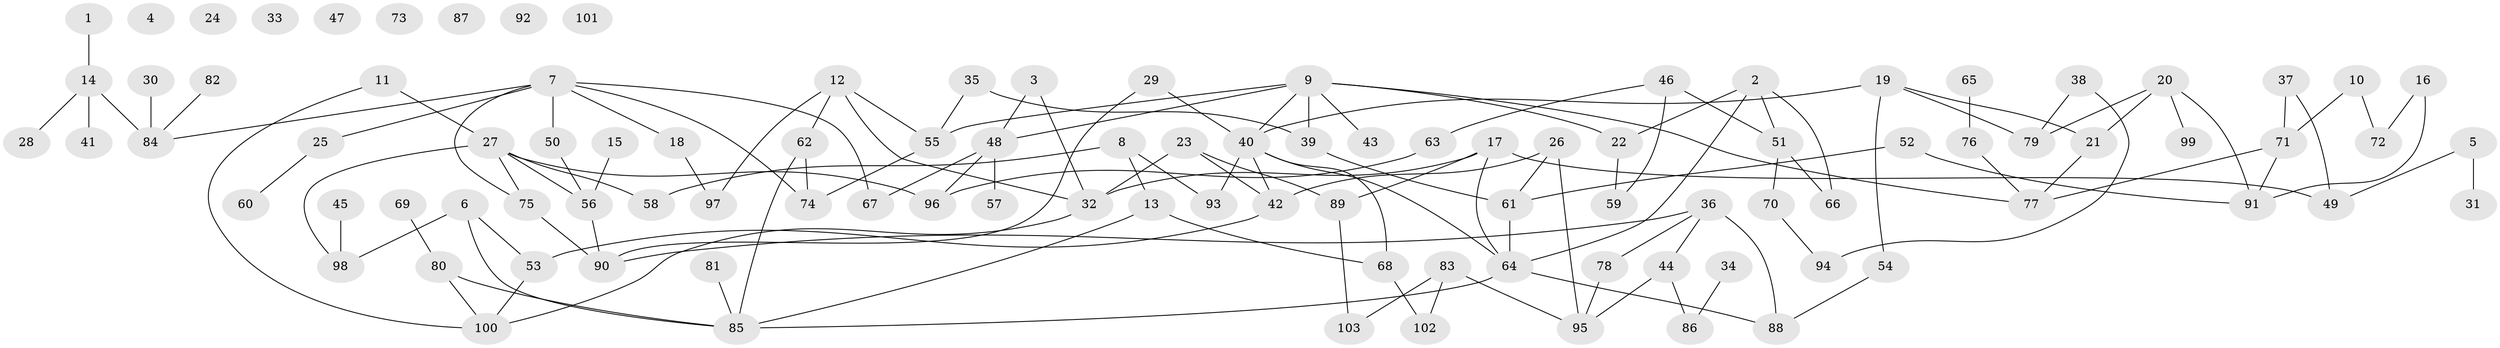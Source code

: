 // coarse degree distribution, {1: 0.21428571428571427, 7: 0.09523809523809523, 2: 0.11904761904761904, 0: 0.19047619047619047, 4: 0.14285714285714285, 3: 0.11904761904761904, 16: 0.023809523809523808, 6: 0.047619047619047616, 5: 0.047619047619047616}
// Generated by graph-tools (version 1.1) at 2025/16/03/04/25 18:16:29]
// undirected, 103 vertices, 134 edges
graph export_dot {
graph [start="1"]
  node [color=gray90,style=filled];
  1;
  2;
  3;
  4;
  5;
  6;
  7;
  8;
  9;
  10;
  11;
  12;
  13;
  14;
  15;
  16;
  17;
  18;
  19;
  20;
  21;
  22;
  23;
  24;
  25;
  26;
  27;
  28;
  29;
  30;
  31;
  32;
  33;
  34;
  35;
  36;
  37;
  38;
  39;
  40;
  41;
  42;
  43;
  44;
  45;
  46;
  47;
  48;
  49;
  50;
  51;
  52;
  53;
  54;
  55;
  56;
  57;
  58;
  59;
  60;
  61;
  62;
  63;
  64;
  65;
  66;
  67;
  68;
  69;
  70;
  71;
  72;
  73;
  74;
  75;
  76;
  77;
  78;
  79;
  80;
  81;
  82;
  83;
  84;
  85;
  86;
  87;
  88;
  89;
  90;
  91;
  92;
  93;
  94;
  95;
  96;
  97;
  98;
  99;
  100;
  101;
  102;
  103;
  1 -- 14;
  2 -- 22;
  2 -- 51;
  2 -- 64;
  2 -- 66;
  3 -- 32;
  3 -- 48;
  5 -- 31;
  5 -- 49;
  6 -- 53;
  6 -- 85;
  6 -- 98;
  7 -- 18;
  7 -- 25;
  7 -- 50;
  7 -- 67;
  7 -- 74;
  7 -- 75;
  7 -- 84;
  8 -- 13;
  8 -- 58;
  8 -- 93;
  9 -- 22;
  9 -- 39;
  9 -- 40;
  9 -- 43;
  9 -- 48;
  9 -- 55;
  9 -- 77;
  10 -- 71;
  10 -- 72;
  11 -- 27;
  11 -- 100;
  12 -- 32;
  12 -- 55;
  12 -- 62;
  12 -- 97;
  13 -- 68;
  13 -- 85;
  14 -- 28;
  14 -- 41;
  14 -- 84;
  15 -- 56;
  16 -- 72;
  16 -- 91;
  17 -- 32;
  17 -- 49;
  17 -- 64;
  17 -- 89;
  18 -- 97;
  19 -- 21;
  19 -- 40;
  19 -- 54;
  19 -- 79;
  20 -- 21;
  20 -- 79;
  20 -- 91;
  20 -- 99;
  21 -- 77;
  22 -- 59;
  23 -- 32;
  23 -- 42;
  23 -- 89;
  25 -- 60;
  26 -- 42;
  26 -- 61;
  26 -- 95;
  27 -- 56;
  27 -- 58;
  27 -- 75;
  27 -- 96;
  27 -- 98;
  29 -- 40;
  29 -- 90;
  30 -- 84;
  32 -- 100;
  34 -- 86;
  35 -- 39;
  35 -- 55;
  36 -- 44;
  36 -- 78;
  36 -- 88;
  36 -- 90;
  37 -- 49;
  37 -- 71;
  38 -- 79;
  38 -- 94;
  39 -- 61;
  40 -- 42;
  40 -- 64;
  40 -- 68;
  40 -- 93;
  42 -- 53;
  44 -- 86;
  44 -- 95;
  45 -- 98;
  46 -- 51;
  46 -- 59;
  46 -- 63;
  48 -- 57;
  48 -- 67;
  48 -- 96;
  50 -- 56;
  51 -- 66;
  51 -- 70;
  52 -- 61;
  52 -- 91;
  53 -- 100;
  54 -- 88;
  55 -- 74;
  56 -- 90;
  61 -- 64;
  62 -- 74;
  62 -- 85;
  63 -- 96;
  64 -- 85;
  64 -- 88;
  65 -- 76;
  68 -- 102;
  69 -- 80;
  70 -- 94;
  71 -- 77;
  71 -- 91;
  75 -- 90;
  76 -- 77;
  78 -- 95;
  80 -- 85;
  80 -- 100;
  81 -- 85;
  82 -- 84;
  83 -- 95;
  83 -- 102;
  83 -- 103;
  89 -- 103;
}
